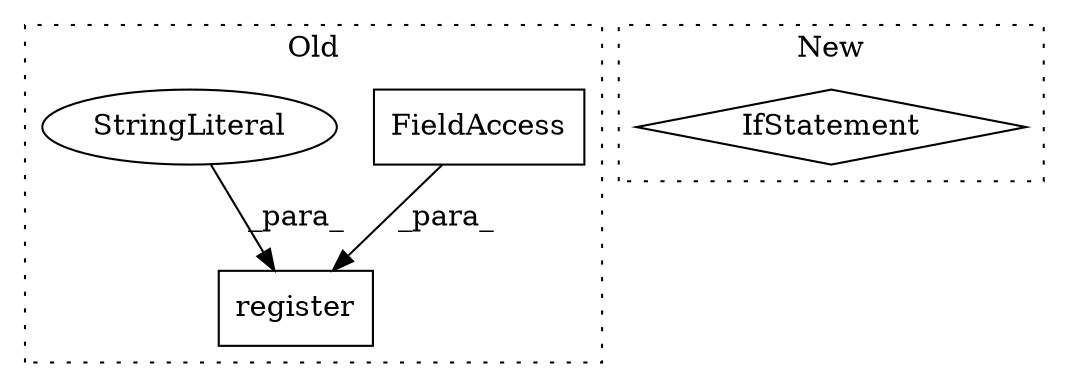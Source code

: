 digraph G {
subgraph cluster0 {
1 [label="register" a="32" s="7944,8011" l="9,1" shape="box"];
3 [label="FieldAccess" a="22" s="7988" l="4" shape="box"];
4 [label="StringLiteral" a="45" s="7953" l="12" shape="ellipse"];
label = "Old";
style="dotted";
}
subgraph cluster1 {
2 [label="IfStatement" a="25" s="8010" l="27" shape="diamond"];
label = "New";
style="dotted";
}
3 -> 1 [label="_para_"];
4 -> 1 [label="_para_"];
}